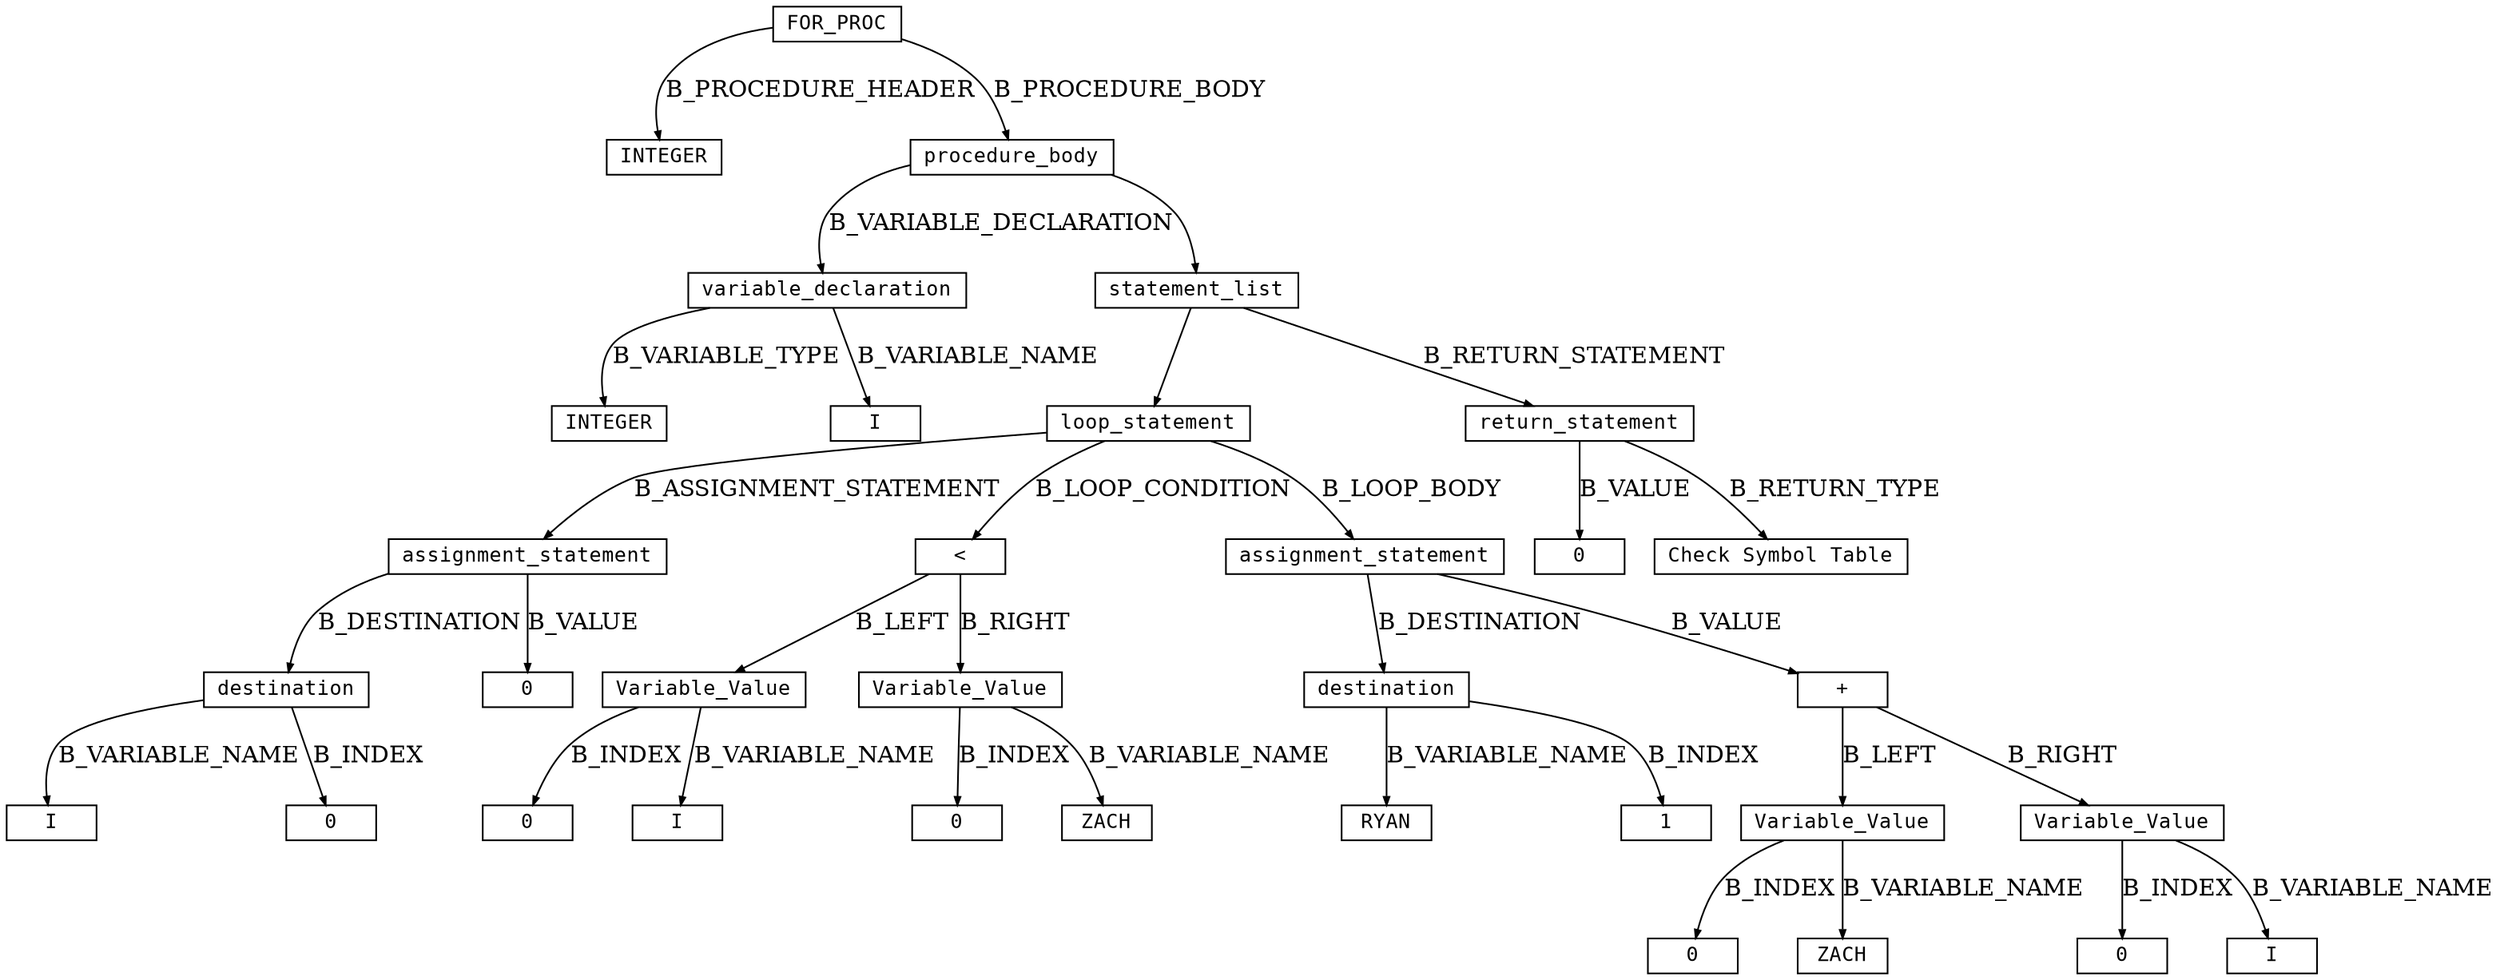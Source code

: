 digraph parsetree {
  node [shape=box, fontsize=12, fontname="Courier", height=.1];
  ranksep=.6;
  edge [arrowsize=.5]
  node1 [label="FOR_PROC"]
  node2 [label="INTEGER"]
  node1 -> node2 [ label= "B_PROCEDURE_HEADER" ];
  node3 [label="procedure_body"]
  node1 -> node3 [ label= "B_PROCEDURE_BODY" ];
  node4 [label="variable_declaration"]
  node3 -> node4 [ label= "B_VARIABLE_DECLARATION" ];
  node5 [label="statement_list"]
  node3 -> node5 [ label= "" ];
  node6 [label="INTEGER"]
  node4 -> node6 [ label= "B_VARIABLE_TYPE" ];
  node7 [label="I"]
  node4 -> node7 [ label= "B_VARIABLE_NAME" ];
  node8 [label="loop_statement"]
  node5 -> node8 [ label= "" ];
  node9 [label="return_statement"]
  node5 -> node9 [ label= "B_RETURN_STATEMENT" ];
  node10 [label="assignment_statement"]
  node8 -> node10 [ label= "B_ASSIGNMENT_STATEMENT" ];
  node11 [label="<"]
  node8 -> node11 [ label= "B_LOOP_CONDITION" ];
  node12 [label="assignment_statement"]
  node8 -> node12 [ label= "B_LOOP_BODY" ];
  node13 [label="0"]
  node9 -> node13 [ label= "B_VALUE" ];
  node14 [label="Check Symbol Table"]
  node9 -> node14 [ label= "B_RETURN_TYPE" ];
  node15 [label="destination"]
  node10 -> node15 [ label= "B_DESTINATION" ];
  node16 [label="0"]
  node10 -> node16 [ label= "B_VALUE" ];
  node17 [label="Variable_Value"]
  node11 -> node17 [ label= "B_LEFT" ];
  node18 [label="Variable_Value"]
  node11 -> node18 [ label= "B_RIGHT" ];
  node19 [label="destination"]
  node12 -> node19 [ label= "B_DESTINATION" ];
  node20 [label="+"]
  node12 -> node20 [ label= "B_VALUE" ];
  node21 [label="I"]
  node15 -> node21 [ label= "B_VARIABLE_NAME" ];
  node22 [label="0"]
  node15 -> node22 [ label= "B_INDEX" ];
  node23 [label="0"]
  node17 -> node23 [ label= "B_INDEX" ];
  node24 [label="I"]
  node17 -> node24 [ label= "B_VARIABLE_NAME" ];
  node25 [label="0"]
  node18 -> node25 [ label= "B_INDEX" ];
  node26 [label="ZACH"]
  node18 -> node26 [ label= "B_VARIABLE_NAME" ];
  node27 [label="RYAN"]
  node19 -> node27 [ label= "B_VARIABLE_NAME" ];
  node28 [label="1"]
  node19 -> node28 [ label= "B_INDEX" ];
  node29 [label="Variable_Value"]
  node20 -> node29 [ label= "B_LEFT" ];
  node30 [label="Variable_Value"]
  node20 -> node30 [ label= "B_RIGHT" ];
  node31 [label="0"]
  node29 -> node31 [ label= "B_INDEX" ];
  node32 [label="ZACH"]
  node29 -> node32 [ label= "B_VARIABLE_NAME" ];
  node33 [label="0"]
  node30 -> node33 [ label= "B_INDEX" ];
  node34 [label="I"]
  node30 -> node34 [ label= "B_VARIABLE_NAME" ];
}
